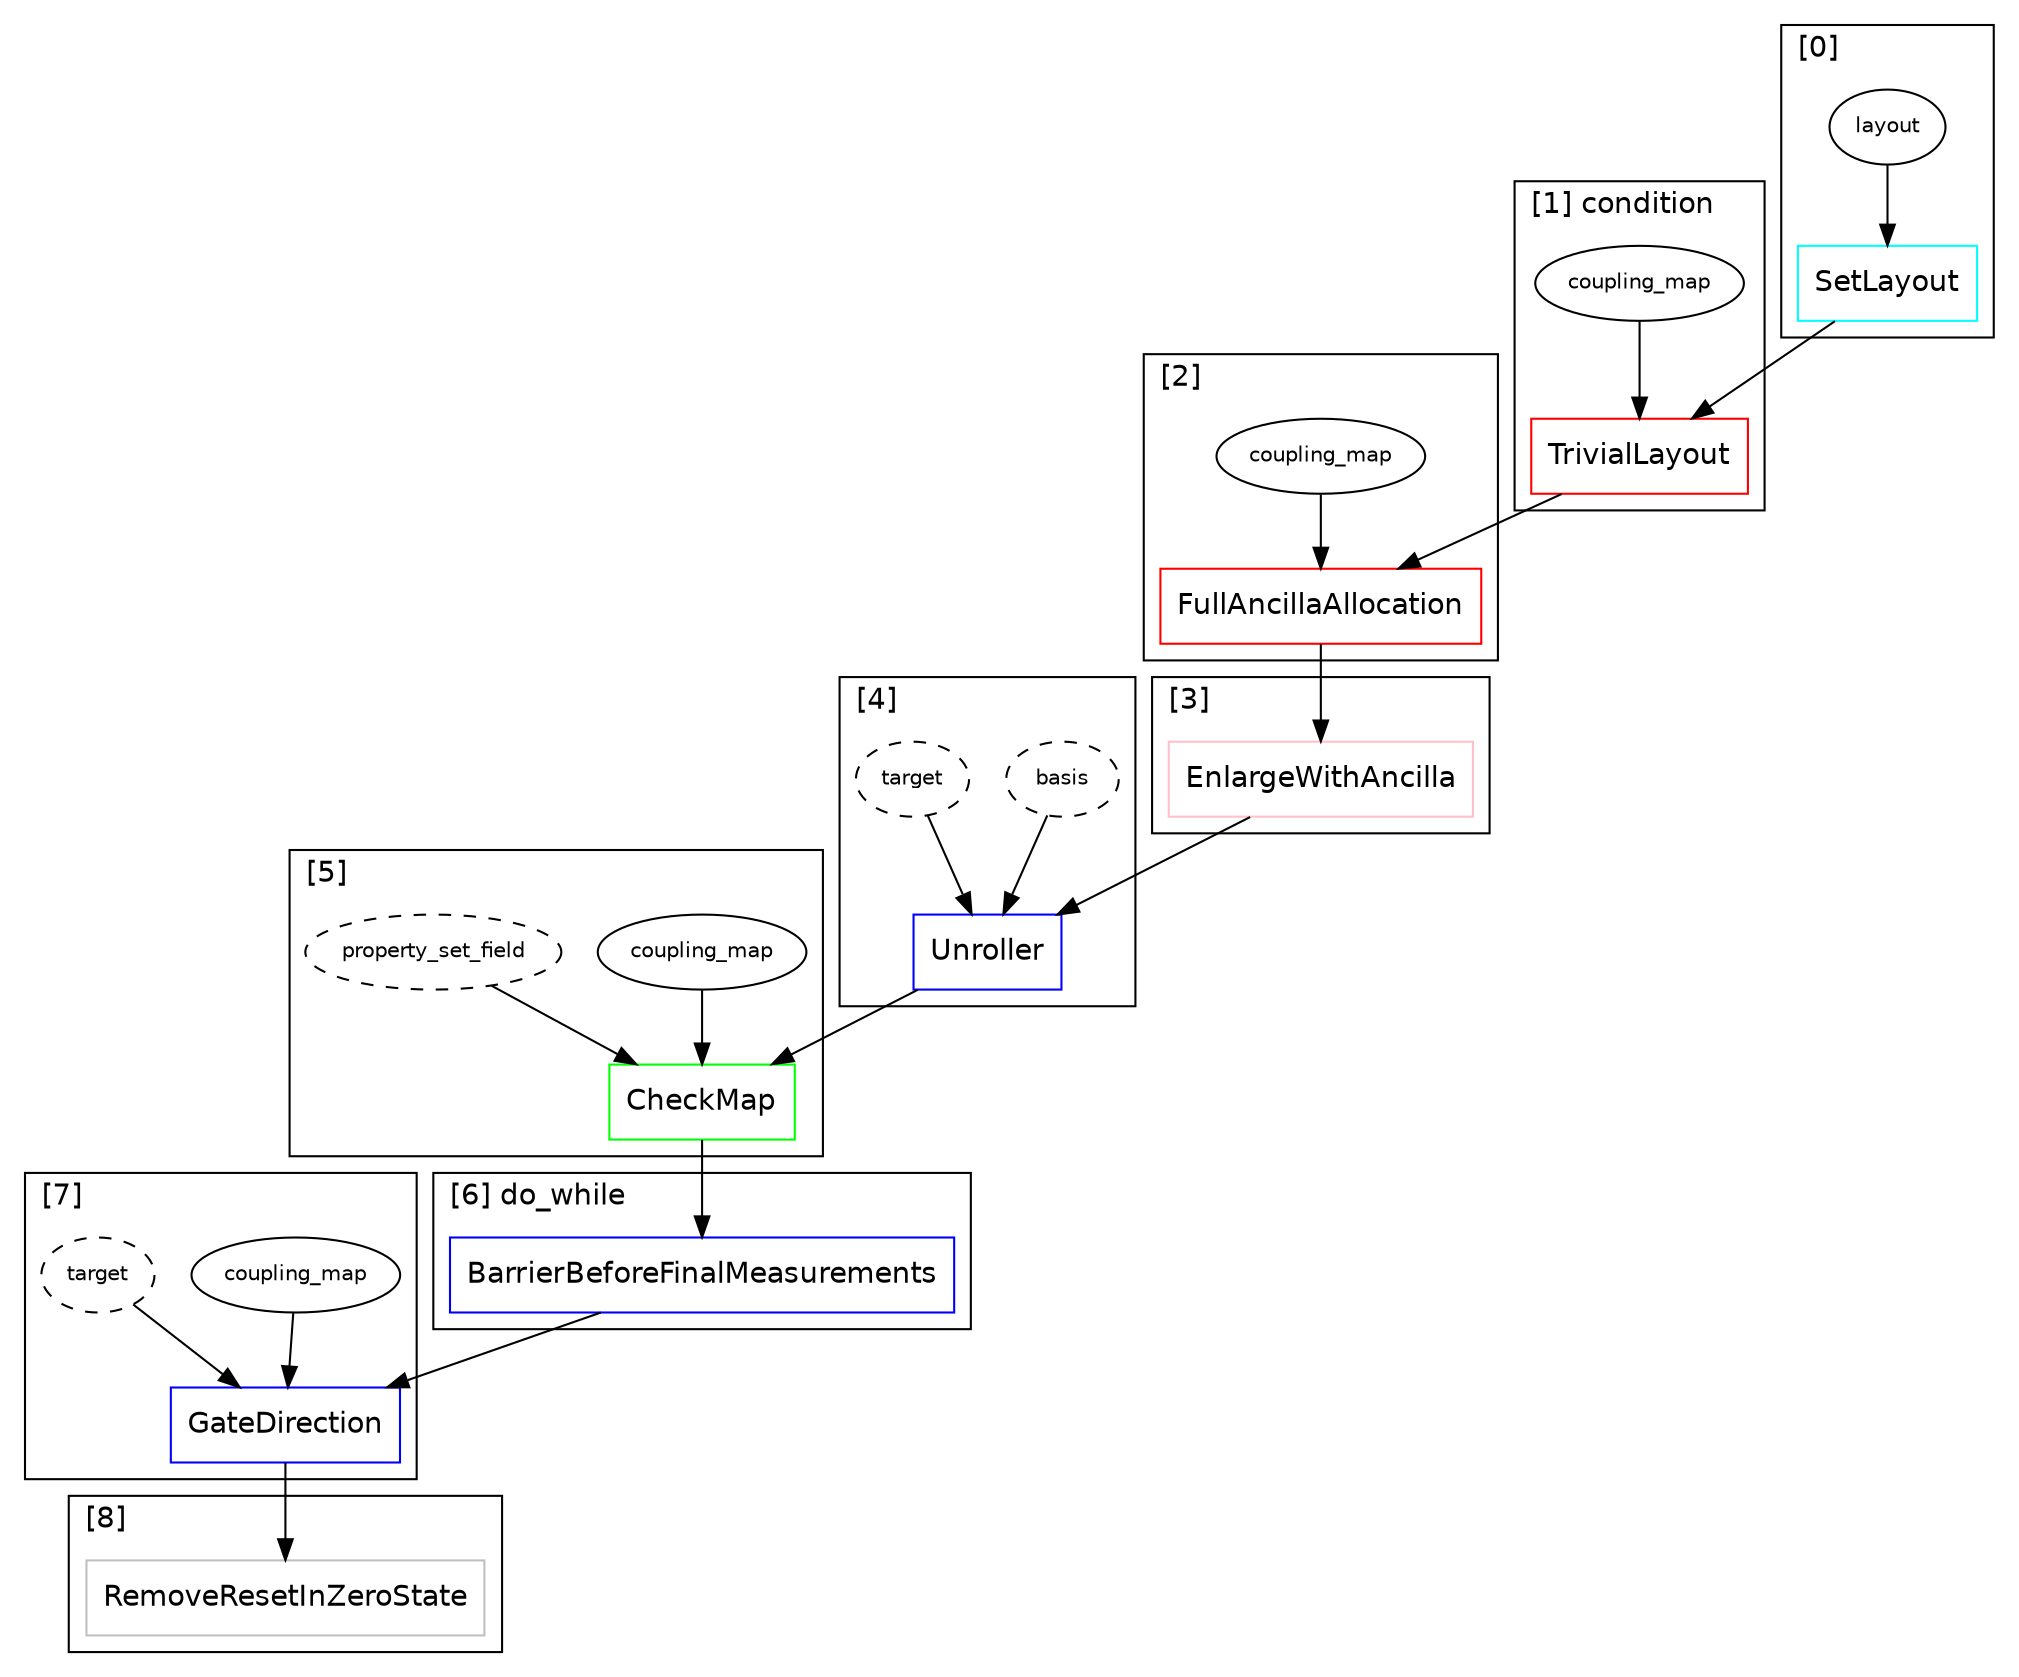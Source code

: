 digraph G {
subgraph cluster_0 {
fontname=helvetica;
label="[0] ";
labeljust=l;
1 [color=cyan, fontname=helvetica, label=SetLayout, shape=rectangle];
2 [color=black, fontname=helvetica, fontsize=10, label=layout, shape=ellipse, style=solid];
2 -> 1;
}

subgraph cluster_3 {
fontname=helvetica;
label="[1] condition";
labeljust=l;
4 [color=red, fontname=helvetica, label=TrivialLayout, shape=rectangle];
5 [color=black, fontname=helvetica, fontsize=10, label=coupling_map, shape=ellipse, style=solid];
5 -> 4;
1 -> 4;
}

subgraph cluster_6 {
fontname=helvetica;
label="[2] ";
labeljust=l;
7 [color=red, fontname=helvetica, label=FullAncillaAllocation, shape=rectangle];
8 [color=black, fontname=helvetica, fontsize=10, label=coupling_map, shape=ellipse, style=solid];
8 -> 7;
4 -> 7;
}

subgraph cluster_9 {
fontname=helvetica;
label="[3] ";
labeljust=l;
10 [color=pink, fontname=helvetica, label=EnlargeWithAncilla, shape=rectangle];
7 -> 10;
}

subgraph cluster_11 {
fontname=helvetica;
label="[4] ";
labeljust=l;
12 [color=blue, fontname=helvetica, label=Unroller, shape=rectangle];
13 [color=black, fontname=helvetica, fontsize=10, label=basis, shape=ellipse, style=dashed];
13 -> 12;
14 [color=black, fontname=helvetica, fontsize=10, label=target, shape=ellipse, style=dashed];
14 -> 12;
10 -> 12;
}

subgraph cluster_15 {
fontname=helvetica;
label="[5] ";
labeljust=l;
16 [color=green, fontname=helvetica, label=CheckMap, shape=rectangle];
17 [color=black, fontname=helvetica, fontsize=10, label=coupling_map, shape=ellipse, style=solid];
17 -> 16;
18 [color=black, fontname=helvetica, fontsize=10, label=property_set_field, shape=ellipse, style=dashed];
18 -> 16;
12 -> 16;
}

subgraph cluster_19 {
fontname=helvetica;
label="[6] do_while";
labeljust=l;
20 [color=blue, fontname=helvetica, label=BarrierBeforeFinalMeasurements, shape=rectangle];
16 -> 20;
}

subgraph cluster_21 {
fontname=helvetica;
label="[7] ";
labeljust=l;
22 [color=blue, fontname=helvetica, label=GateDirection, shape=rectangle];
23 [color=black, fontname=helvetica, fontsize=10, label=coupling_map, shape=ellipse, style=solid];
23 -> 22;
24 [color=black, fontname=helvetica, fontsize=10, label=target, shape=ellipse, style=dashed];
24 -> 22;
20 -> 22;
}

subgraph cluster_25 {
fontname=helvetica;
label="[8] ";
labeljust=l;
26 [color=grey, fontname=helvetica, label=RemoveResetInZeroState, shape=rectangle];
22 -> 26;
}

}
